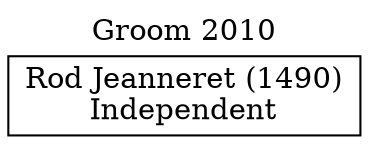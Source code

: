 // House preference flow
digraph "Rod Jeanneret (1490)_Groom_2010" {
	graph [label="Groom 2010" labelloc=t mclimit=10]
	node [shape=box]
	"Rod Jeanneret (1490)" [label="Rod Jeanneret (1490)
Independent"]
}
